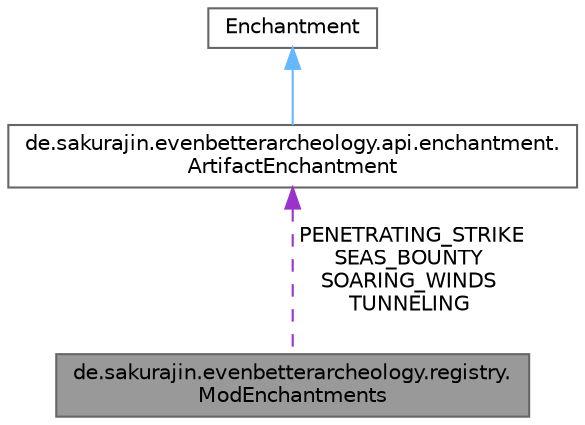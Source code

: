 digraph "de.sakurajin.evenbetterarcheology.registry.ModEnchantments"
{
 // LATEX_PDF_SIZE
  bgcolor="transparent";
  edge [fontname=Helvetica,fontsize=10,labelfontname=Helvetica,labelfontsize=10];
  node [fontname=Helvetica,fontsize=10,shape=box,height=0.2,width=0.4];
  Node1 [label="de.sakurajin.evenbetterarcheology.registry.\lModEnchantments",height=0.2,width=0.4,color="gray40", fillcolor="grey60", style="filled", fontcolor="black",tooltip=" "];
  Node2 -> Node1 [dir="back",color="darkorchid3",style="dashed",label=" PENETRATING_STRIKE\nSEAS_BOUNTY\nSOARING_WINDS\nTUNNELING" ];
  Node2 [label="de.sakurajin.evenbetterarcheology.api.enchantment.\lArtifactEnchantment",height=0.2,width=0.4,color="gray40", fillcolor="white", style="filled",URL="$classde_1_1sakurajin_1_1evenbetterarcheology_1_1api_1_1enchantment_1_1ArtifactEnchantment.html",tooltip="A generic class representing an enchantment that is only available as loot."];
  Node3 -> Node2 [dir="back",color="steelblue1",style="solid"];
  Node3 [label="Enchantment",height=0.2,width=0.4,color="gray40", fillcolor="white", style="filled",tooltip=" "];
}
